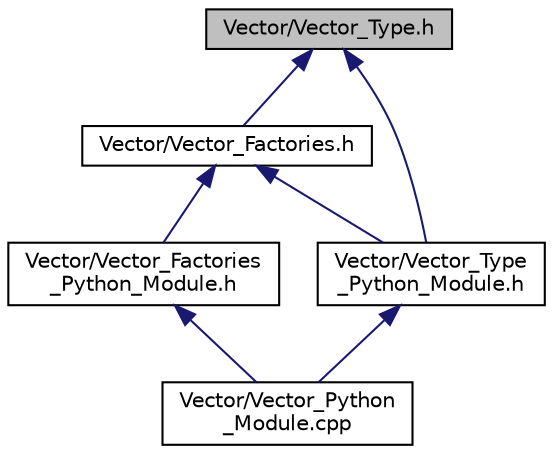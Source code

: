 digraph "Vector/Vector_Type.h"
{
 // INTERACTIVE_SVG=YES
 // LATEX_PDF_SIZE
  bgcolor="transparent";
  edge [fontname="Helvetica",fontsize="10",labelfontname="Helvetica",labelfontsize="10"];
  node [fontname="Helvetica",fontsize="10",shape=record];
  Node1 [label="Vector/Vector_Type.h",height=0.2,width=0.4,color="black", fillcolor="grey75", style="filled", fontcolor="black",tooltip="Vector Type Object in PySYCL."];
  Node1 -> Node2 [dir="back",color="midnightblue",fontsize="10",style="solid",fontname="Helvetica"];
  Node2 [label="Vector/Vector_Factories.h",height=0.2,width=0.4,color="black",URL="$_vector___factories_8h.html",tooltip="PySYCL Vector Factories."];
  Node2 -> Node3 [dir="back",color="midnightblue",fontsize="10",style="solid",fontname="Helvetica"];
  Node3 [label="Vector/Vector_Factories\l_Python_Module.h",height=0.2,width=0.4,color="black",URL="$_vector___factories___python___module_8h.html",tooltip="Python module for a vector object in PySYCL."];
  Node3 -> Node4 [dir="back",color="midnightblue",fontsize="10",style="solid",fontname="Helvetica"];
  Node4 [label="Vector/Vector_Python\l_Module.cpp",height=0.2,width=0.4,color="black",URL="$_vector___python___module_8cpp.html",tooltip="Python module for vectors in PySYCL."];
  Node2 -> Node5 [dir="back",color="midnightblue",fontsize="10",style="solid",fontname="Helvetica"];
  Node5 [label="Vector/Vector_Type\l_Python_Module.h",height=0.2,width=0.4,color="black",URL="$_vector___type___python___module_8h.html",tooltip="Python module for a vector object in PySYCL."];
  Node5 -> Node4 [dir="back",color="midnightblue",fontsize="10",style="solid",fontname="Helvetica"];
  Node1 -> Node5 [dir="back",color="midnightblue",fontsize="10",style="solid",fontname="Helvetica"];
}
